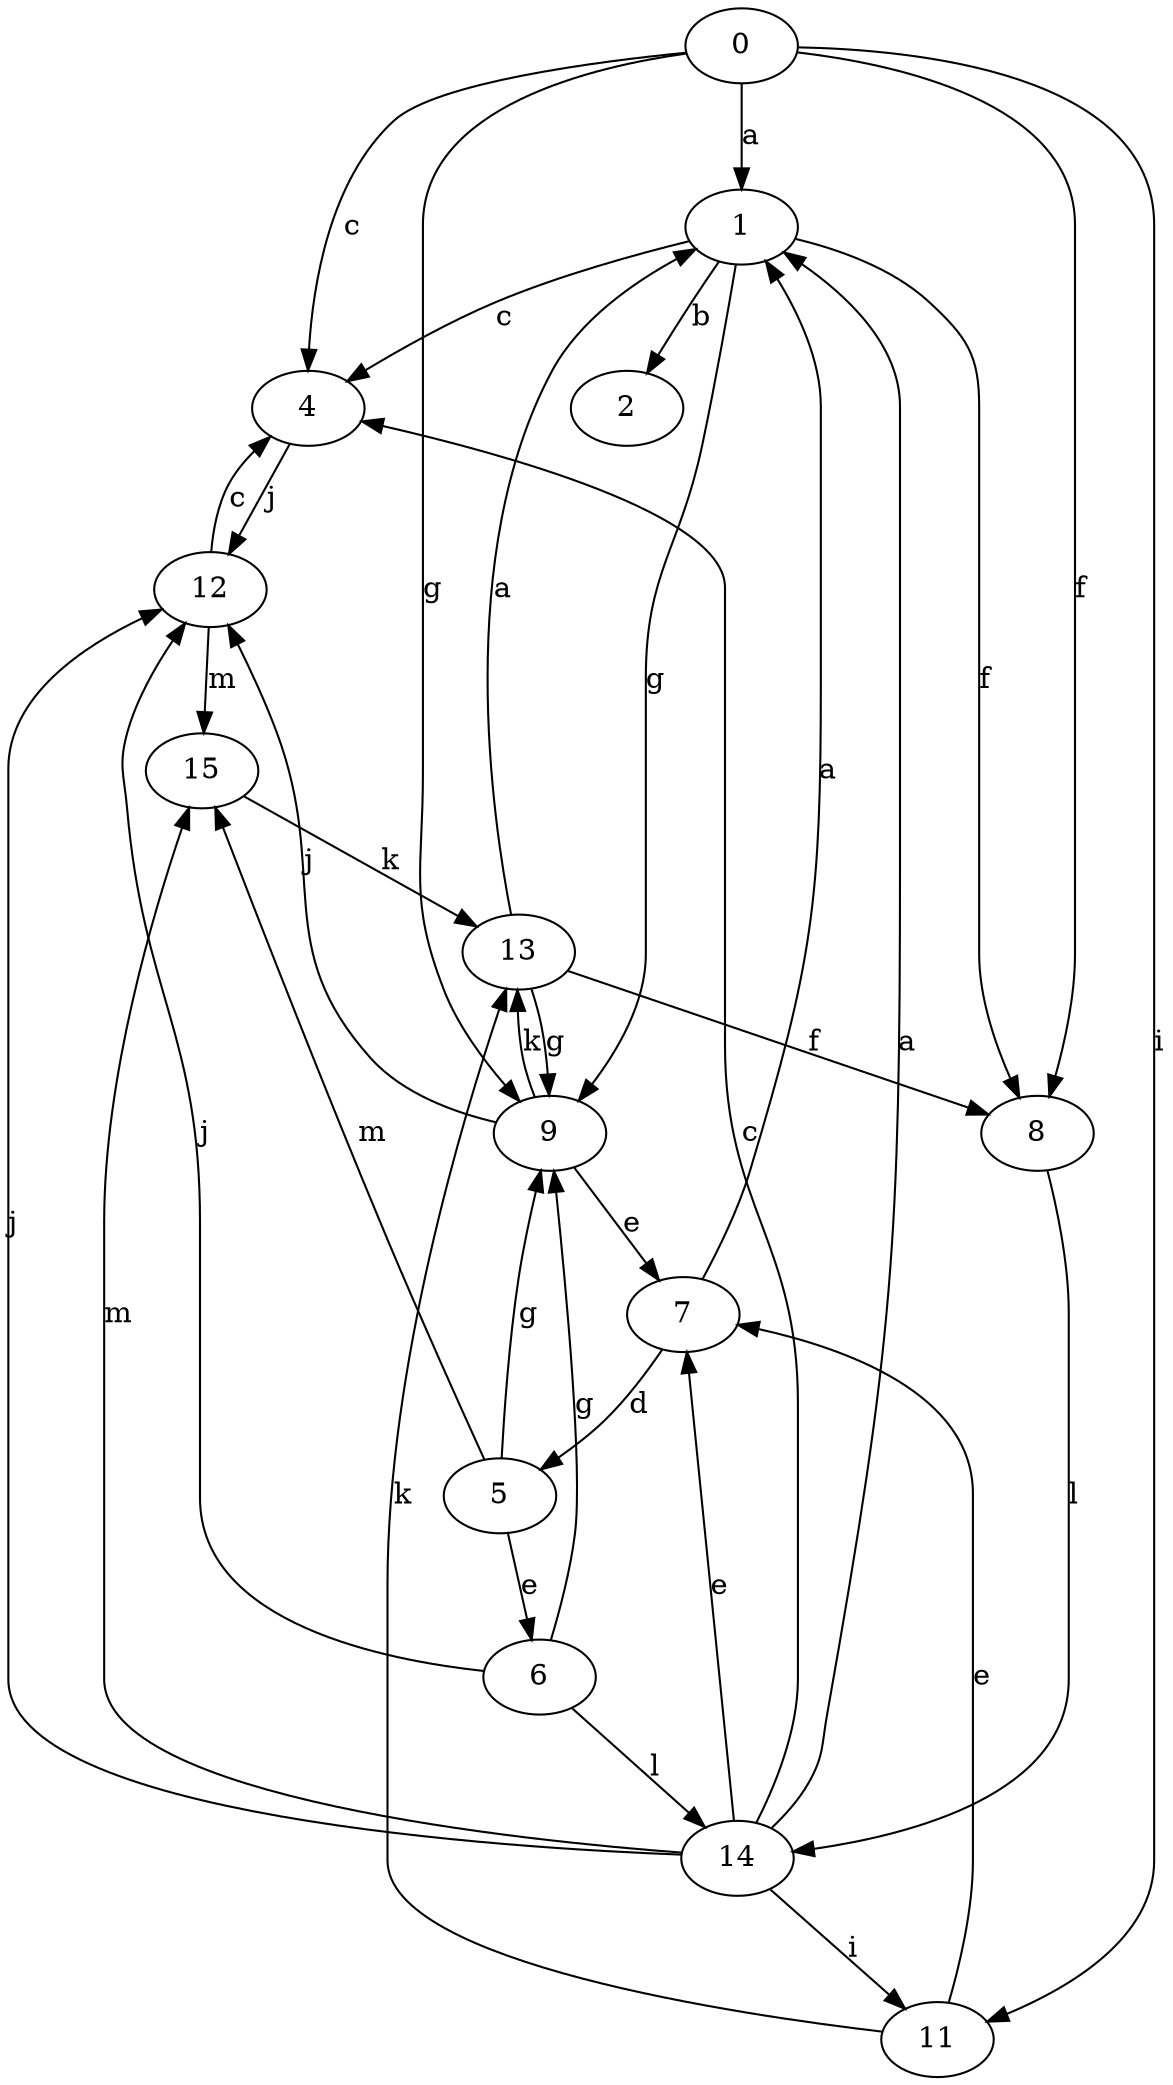 strict digraph  {
0;
1;
2;
4;
5;
6;
7;
8;
9;
11;
12;
13;
14;
15;
0 -> 1  [label=a];
0 -> 4  [label=c];
0 -> 8  [label=f];
0 -> 9  [label=g];
0 -> 11  [label=i];
1 -> 2  [label=b];
1 -> 4  [label=c];
1 -> 8  [label=f];
1 -> 9  [label=g];
4 -> 12  [label=j];
5 -> 6  [label=e];
5 -> 9  [label=g];
5 -> 15  [label=m];
6 -> 9  [label=g];
6 -> 12  [label=j];
6 -> 14  [label=l];
7 -> 1  [label=a];
7 -> 5  [label=d];
8 -> 14  [label=l];
9 -> 7  [label=e];
9 -> 12  [label=j];
9 -> 13  [label=k];
11 -> 7  [label=e];
11 -> 13  [label=k];
12 -> 4  [label=c];
12 -> 15  [label=m];
13 -> 1  [label=a];
13 -> 8  [label=f];
13 -> 9  [label=g];
14 -> 1  [label=a];
14 -> 4  [label=c];
14 -> 7  [label=e];
14 -> 11  [label=i];
14 -> 12  [label=j];
14 -> 15  [label=m];
15 -> 13  [label=k];
}
